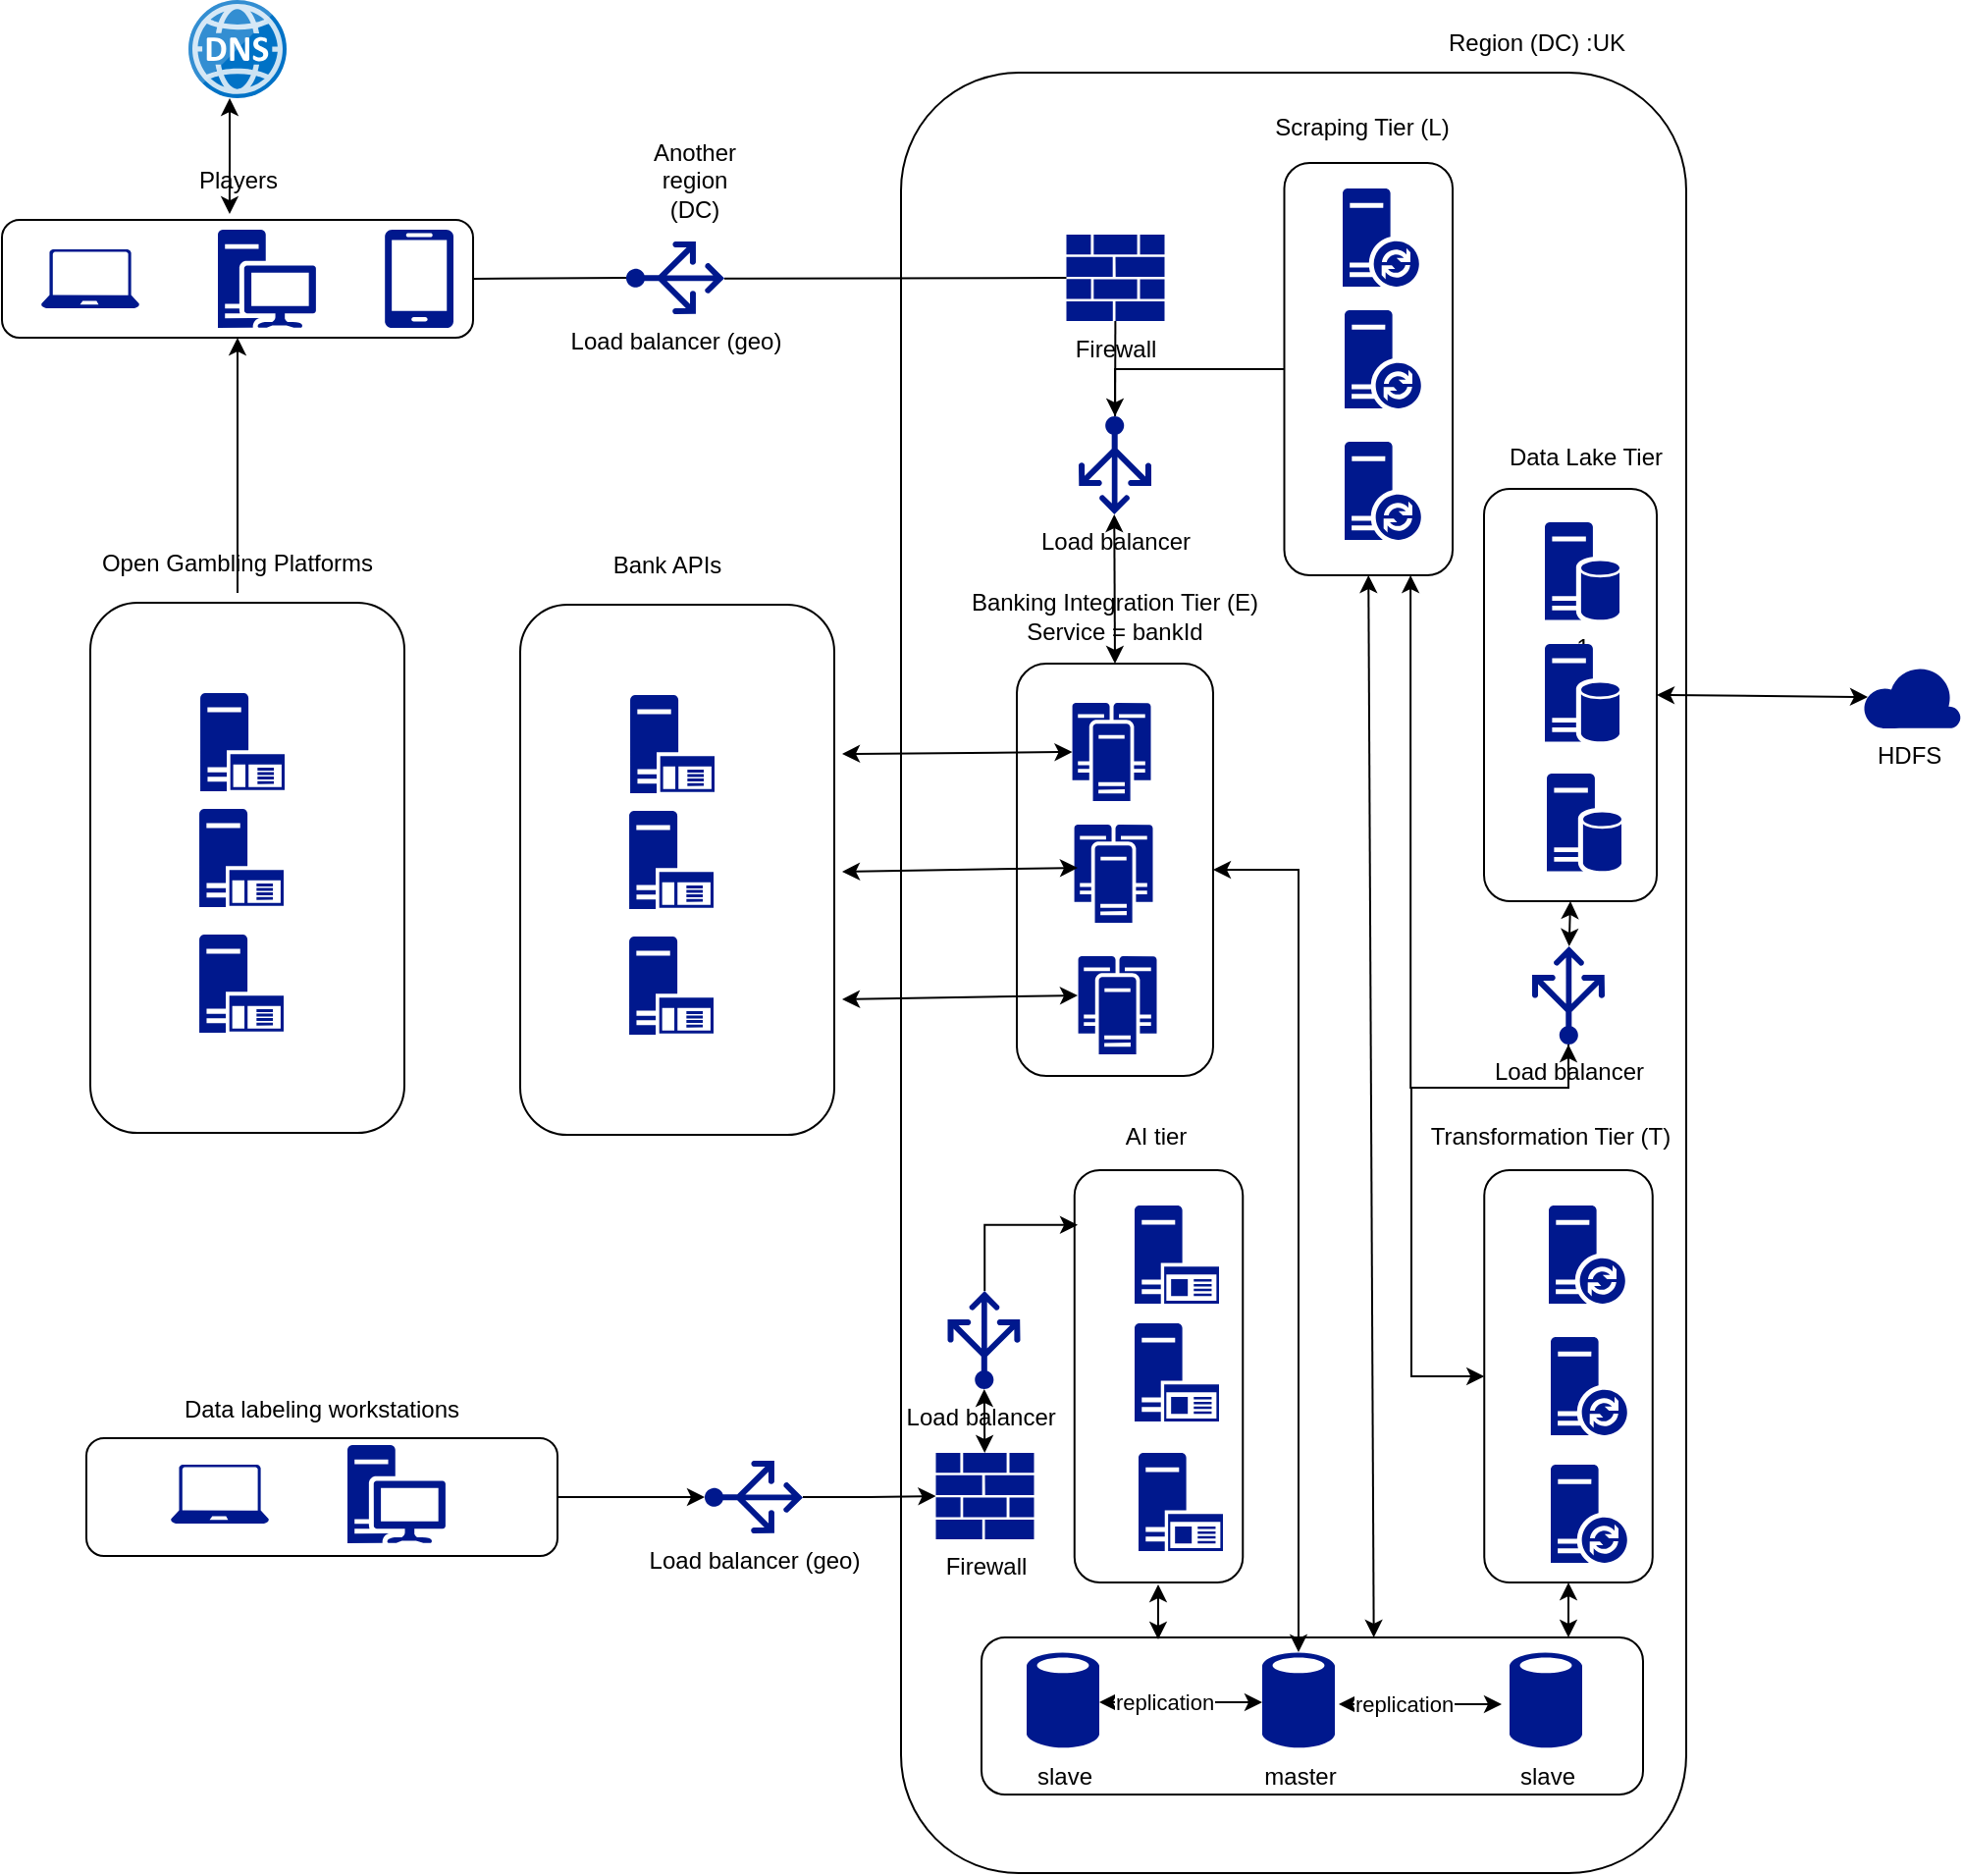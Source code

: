 <mxfile version="24.6.4" type="github">
  <diagram name="Page-1" id="eg-bbg_5IieHK5USMi3r">
    <mxGraphModel dx="1344" dy="779" grid="1" gridSize="10" guides="1" tooltips="1" connect="1" arrows="1" fold="1" page="1" pageScale="1" pageWidth="1100" pageHeight="850" math="0" shadow="0">
      <root>
        <mxCell id="0" />
        <mxCell id="1" parent="0" />
        <mxCell id="L-RoZ5q5uW5B9Pp-oQ9d-12" value="" style="rounded=1;whiteSpace=wrap;html=1;" parent="1" vertex="1">
          <mxGeometry x="510" y="126" width="400" height="917" as="geometry" />
        </mxCell>
        <mxCell id="L-RoZ5q5uW5B9Pp-oQ9d-120" value="" style="rounded=1;whiteSpace=wrap;html=1;" parent="1" vertex="1">
          <mxGeometry x="316" y="397" width="160" height="270" as="geometry" />
        </mxCell>
        <mxCell id="D7g8Gj18OXZDRu-mv0np-2" value="Load balancer (geo)" style="sketch=0;aspect=fixed;pointerEvents=1;shadow=0;dashed=0;html=1;strokeColor=none;labelPosition=center;verticalLabelPosition=bottom;verticalAlign=top;align=center;fillColor=#00188D;shape=mxgraph.azure.load_balancer_generic;direction=north;" vertex="1" parent="1">
          <mxGeometry x="370" y="212" width="50" height="37" as="geometry" />
        </mxCell>
        <mxCell id="D7g8Gj18OXZDRu-mv0np-12" style="edgeStyle=none;rounded=0;orthogonalLoop=1;jettySize=auto;html=1;exitX=1;exitY=0.5;exitDx=0;exitDy=0;entryX=0.5;entryY=0;entryDx=0;entryDy=0;entryPerimeter=0;strokeColor=none;" edge="1" parent="1" target="D7g8Gj18OXZDRu-mv0np-2">
          <mxGeometry relative="1" as="geometry">
            <mxPoint x="205" y="229" as="sourcePoint" />
          </mxGeometry>
        </mxCell>
        <mxCell id="D7g8Gj18OXZDRu-mv0np-13" value="" style="endArrow=none;html=1;rounded=0;exitX=1;exitY=0.5;exitDx=0;exitDy=0;entryX=0.5;entryY=0;entryDx=0;entryDy=0;entryPerimeter=0;" edge="1" parent="1" source="D7g8Gj18OXZDRu-mv0np-49" target="D7g8Gj18OXZDRu-mv0np-2">
          <mxGeometry width="50" height="50" relative="1" as="geometry">
            <mxPoint x="205" y="229" as="sourcePoint" />
            <mxPoint x="570" y="386" as="targetPoint" />
          </mxGeometry>
        </mxCell>
        <mxCell id="D7g8Gj18OXZDRu-mv0np-15" value="Another region (DC)" style="text;html=1;align=center;verticalAlign=middle;whiteSpace=wrap;rounded=0;" vertex="1" parent="1">
          <mxGeometry x="375" y="166" width="60" height="30" as="geometry" />
        </mxCell>
        <mxCell id="D7g8Gj18OXZDRu-mv0np-16" value="Firewall" style="sketch=0;aspect=fixed;pointerEvents=1;shadow=0;dashed=0;html=1;strokeColor=none;labelPosition=center;verticalLabelPosition=bottom;verticalAlign=top;align=center;fillColor=#00188D;shape=mxgraph.mscae.enterprise.firewall" vertex="1" parent="1">
          <mxGeometry x="594.25" y="208.5" width="50" height="44" as="geometry" />
        </mxCell>
        <mxCell id="D7g8Gj18OXZDRu-mv0np-17" value="" style="endArrow=none;html=1;rounded=0;exitX=0.49;exitY=1;exitDx=0;exitDy=0;exitPerimeter=0;entryX=0;entryY=0.5;entryDx=0;entryDy=0;entryPerimeter=0;" edge="1" parent="1" source="D7g8Gj18OXZDRu-mv0np-2" target="D7g8Gj18OXZDRu-mv0np-16">
          <mxGeometry width="50" height="50" relative="1" as="geometry">
            <mxPoint x="520" y="436" as="sourcePoint" />
            <mxPoint x="570" y="386" as="targetPoint" />
          </mxGeometry>
        </mxCell>
        <mxCell id="D7g8Gj18OXZDRu-mv0np-18" value="Region (DC) :UK" style="text;html=1;align=center;verticalAlign=middle;whiteSpace=wrap;rounded=0;" vertex="1" parent="1">
          <mxGeometry x="769" y="96" width="130" height="30" as="geometry" />
        </mxCell>
        <mxCell id="D7g8Gj18OXZDRu-mv0np-20" value="Load balancer" style="sketch=0;aspect=fixed;pointerEvents=1;shadow=0;dashed=0;html=1;strokeColor=none;labelPosition=center;verticalLabelPosition=bottom;verticalAlign=top;align=center;fillColor=#00188D;shape=mxgraph.azure.load_balancer_generic" vertex="1" parent="1">
          <mxGeometry x="600.5" y="301" width="37" height="50" as="geometry" />
        </mxCell>
        <mxCell id="D7g8Gj18OXZDRu-mv0np-22" value="" style="endArrow=none;html=1;rounded=0;" edge="1" parent="1" source="D7g8Gj18OXZDRu-mv0np-20" target="D7g8Gj18OXZDRu-mv0np-16">
          <mxGeometry width="50" height="50" relative="1" as="geometry">
            <mxPoint x="419" y="436" as="sourcePoint" />
            <mxPoint x="469" y="386" as="targetPoint" />
          </mxGeometry>
        </mxCell>
        <mxCell id="D7g8Gj18OXZDRu-mv0np-25" value="" style="sketch=0;aspect=fixed;pointerEvents=1;shadow=0;dashed=0;html=1;strokeColor=none;labelPosition=center;verticalLabelPosition=bottom;verticalAlign=top;align=center;fillColor=#00188D;shape=mxgraph.mscae.enterprise.application_server" vertex="1" parent="1">
          <mxGeometry x="372" y="443" width="43" height="50" as="geometry" />
        </mxCell>
        <mxCell id="D7g8Gj18OXZDRu-mv0np-26" value="" style="sketch=0;aspect=fixed;pointerEvents=1;shadow=0;dashed=0;html=1;strokeColor=none;labelPosition=center;verticalLabelPosition=bottom;verticalAlign=top;align=center;fillColor=#00188D;shape=mxgraph.mscae.enterprise.application_server" vertex="1" parent="1">
          <mxGeometry x="371.5" y="502" width="43" height="50" as="geometry" />
        </mxCell>
        <mxCell id="D7g8Gj18OXZDRu-mv0np-27" value="" style="sketch=0;aspect=fixed;pointerEvents=1;shadow=0;dashed=0;html=1;strokeColor=none;labelPosition=center;verticalLabelPosition=bottom;verticalAlign=top;align=center;fillColor=#00188D;shape=mxgraph.mscae.enterprise.application_server" vertex="1" parent="1">
          <mxGeometry x="371.5" y="566" width="43" height="50" as="geometry" />
        </mxCell>
        <mxCell id="D7g8Gj18OXZDRu-mv0np-29" value="Bank APIs" style="text;html=1;align=center;verticalAlign=middle;whiteSpace=wrap;rounded=0;" vertex="1" parent="1">
          <mxGeometry x="306" y="362" width="170" height="30" as="geometry" />
        </mxCell>
        <mxCell id="D7g8Gj18OXZDRu-mv0np-34" value="" style="rounded=1;whiteSpace=wrap;html=1;" vertex="1" parent="1">
          <mxGeometry x="569" y="427" width="100" height="210" as="geometry" />
        </mxCell>
        <mxCell id="D7g8Gj18OXZDRu-mv0np-38" value="" style="endArrow=classic;html=1;rounded=0;entryX=0.49;entryY=1;entryDx=0;entryDy=0;entryPerimeter=0;exitX=0.5;exitY=0;exitDx=0;exitDy=0;startArrow=classic;startFill=1;endFill=1;" edge="1" parent="1" source="D7g8Gj18OXZDRu-mv0np-34" target="D7g8Gj18OXZDRu-mv0np-20">
          <mxGeometry width="50" height="50" relative="1" as="geometry">
            <mxPoint x="419" y="436" as="sourcePoint" />
            <mxPoint x="469" y="386" as="targetPoint" />
          </mxGeometry>
        </mxCell>
        <mxCell id="D7g8Gj18OXZDRu-mv0np-41" style="edgeStyle=none;rounded=0;orthogonalLoop=1;jettySize=auto;html=1;exitX=0;exitY=0.5;exitDx=0;exitDy=0;exitPerimeter=0;startArrow=classic;startFill=1;" edge="1" parent="1" source="D7g8Gj18OXZDRu-mv0np-43">
          <mxGeometry relative="1" as="geometry">
            <mxPoint x="698.75" y="471.5" as="sourcePoint" />
            <mxPoint x="480" y="473" as="targetPoint" />
          </mxGeometry>
        </mxCell>
        <mxCell id="D7g8Gj18OXZDRu-mv0np-42" value="Banking Integration Tier (E)&lt;br&gt;Service = bankId" style="text;html=1;align=center;verticalAlign=middle;whiteSpace=wrap;rounded=0;" vertex="1" parent="1">
          <mxGeometry x="534.25" y="388" width="170" height="30" as="geometry" />
        </mxCell>
        <mxCell id="D7g8Gj18OXZDRu-mv0np-43" value="" style="sketch=0;aspect=fixed;pointerEvents=1;shadow=0;dashed=0;html=1;strokeColor=none;labelPosition=center;verticalLabelPosition=bottom;verticalAlign=top;align=center;fillColor=#00188D;shape=mxgraph.mscae.enterprise.cluster_server" vertex="1" parent="1">
          <mxGeometry x="597.25" y="447" width="40" height="50" as="geometry" />
        </mxCell>
        <mxCell id="D7g8Gj18OXZDRu-mv0np-44" value="" style="sketch=0;aspect=fixed;pointerEvents=1;shadow=0;dashed=0;html=1;strokeColor=none;labelPosition=center;verticalLabelPosition=bottom;verticalAlign=top;align=center;fillColor=#00188D;shape=mxgraph.mscae.enterprise.cluster_server" vertex="1" parent="1">
          <mxGeometry x="598.25" y="509" width="40" height="50" as="geometry" />
        </mxCell>
        <mxCell id="D7g8Gj18OXZDRu-mv0np-45" value="" style="sketch=0;aspect=fixed;pointerEvents=1;shadow=0;dashed=0;html=1;strokeColor=none;labelPosition=center;verticalLabelPosition=bottom;verticalAlign=top;align=center;fillColor=#00188D;shape=mxgraph.mscae.enterprise.cluster_server" vertex="1" parent="1">
          <mxGeometry x="600.25" y="576" width="40" height="50" as="geometry" />
        </mxCell>
        <mxCell id="D7g8Gj18OXZDRu-mv0np-47" style="edgeStyle=none;rounded=0;orthogonalLoop=1;jettySize=auto;html=1;startArrow=classic;startFill=1;" edge="1" parent="1">
          <mxGeometry relative="1" as="geometry">
            <mxPoint x="600" y="531" as="sourcePoint" />
            <mxPoint x="480" y="533" as="targetPoint" />
          </mxGeometry>
        </mxCell>
        <mxCell id="D7g8Gj18OXZDRu-mv0np-48" style="edgeStyle=none;rounded=0;orthogonalLoop=1;jettySize=auto;html=1;startArrow=classic;startFill=1;" edge="1" parent="1">
          <mxGeometry relative="1" as="geometry">
            <mxPoint x="600" y="596" as="sourcePoint" />
            <mxPoint x="480" y="598" as="targetPoint" />
          </mxGeometry>
        </mxCell>
        <mxCell id="D7g8Gj18OXZDRu-mv0np-49" value="" style="rounded=1;whiteSpace=wrap;html=1;" vertex="1" parent="1">
          <mxGeometry x="52" y="201" width="240" height="60" as="geometry" />
        </mxCell>
        <mxCell id="D7g8Gj18OXZDRu-mv0np-50" value="" style="sketch=0;aspect=fixed;pointerEvents=1;shadow=0;dashed=0;html=1;strokeColor=none;labelPosition=center;verticalLabelPosition=bottom;verticalAlign=top;align=center;fillColor=#00188D;shape=mxgraph.azure.laptop" vertex="1" parent="1">
          <mxGeometry x="72" y="216" width="50" height="30" as="geometry" />
        </mxCell>
        <mxCell id="D7g8Gj18OXZDRu-mv0np-51" value="" style="sketch=0;aspect=fixed;pointerEvents=1;shadow=0;dashed=0;html=1;strokeColor=none;labelPosition=center;verticalLabelPosition=bottom;verticalAlign=top;align=center;fillColor=#00188D;shape=mxgraph.mscae.enterprise.workstation_client" vertex="1" parent="1">
          <mxGeometry x="162" y="206" width="50" height="50" as="geometry" />
        </mxCell>
        <mxCell id="D7g8Gj18OXZDRu-mv0np-52" value="" style="sketch=0;aspect=fixed;pointerEvents=1;shadow=0;dashed=0;html=1;strokeColor=none;labelPosition=center;verticalLabelPosition=bottom;verticalAlign=top;align=center;fillColor=#00188D;shape=mxgraph.azure.mobile" vertex="1" parent="1">
          <mxGeometry x="247" y="206" width="35" height="50" as="geometry" />
        </mxCell>
        <mxCell id="D7g8Gj18OXZDRu-mv0np-53" value="" style="image;sketch=0;aspect=fixed;html=1;points=[];align=center;fontSize=12;image=img/lib/mscae/DNS.svg;" vertex="1" parent="1">
          <mxGeometry x="147" y="89" width="50" height="50" as="geometry" />
        </mxCell>
        <mxCell id="D7g8Gj18OXZDRu-mv0np-55" value="Players" style="text;html=1;align=center;verticalAlign=middle;resizable=0;points=[];autosize=1;strokeColor=none;fillColor=none;" vertex="1" parent="1">
          <mxGeometry x="142" y="166" width="60" height="30" as="geometry" />
        </mxCell>
        <mxCell id="D7g8Gj18OXZDRu-mv0np-60" value="" style="rounded=1;whiteSpace=wrap;html=1;" vertex="1" parent="1">
          <mxGeometry x="551" y="923" width="337" height="80" as="geometry" />
        </mxCell>
        <mxCell id="D7g8Gj18OXZDRu-mv0np-61" value="slave" style="sketch=0;aspect=fixed;pointerEvents=1;shadow=0;dashed=0;html=1;strokeColor=none;labelPosition=center;verticalLabelPosition=bottom;verticalAlign=top;align=center;fillColor=#00188D;shape=mxgraph.mscae.enterprise.database_generic" vertex="1" parent="1">
          <mxGeometry x="574" y="930" width="37" height="50" as="geometry" />
        </mxCell>
        <mxCell id="D7g8Gj18OXZDRu-mv0np-62" value="master" style="sketch=0;aspect=fixed;pointerEvents=1;shadow=0;dashed=0;html=1;strokeColor=none;labelPosition=center;verticalLabelPosition=bottom;verticalAlign=top;align=center;fillColor=#00188D;shape=mxgraph.mscae.enterprise.database_generic" vertex="1" parent="1">
          <mxGeometry x="694" y="930" width="37" height="50" as="geometry" />
        </mxCell>
        <mxCell id="D7g8Gj18OXZDRu-mv0np-63" value="slave" style="sketch=0;aspect=fixed;pointerEvents=1;shadow=0;dashed=0;html=1;strokeColor=none;labelPosition=center;verticalLabelPosition=bottom;verticalAlign=top;align=center;fillColor=#00188D;shape=mxgraph.mscae.enterprise.database_generic" vertex="1" parent="1">
          <mxGeometry x="820" y="930" width="37" height="50" as="geometry" />
        </mxCell>
        <mxCell id="D7g8Gj18OXZDRu-mv0np-64" value="" style="endArrow=classic;startArrow=classic;html=1;rounded=0;exitX=1;exitY=0.5;exitDx=0;exitDy=0;exitPerimeter=0;entryX=0;entryY=0.5;entryDx=0;entryDy=0;entryPerimeter=0;" edge="1" parent="1">
          <mxGeometry width="50" height="50" relative="1" as="geometry">
            <mxPoint x="611" y="956" as="sourcePoint" />
            <mxPoint x="694" y="956" as="targetPoint" />
          </mxGeometry>
        </mxCell>
        <mxCell id="D7g8Gj18OXZDRu-mv0np-65" value="replication" style="edgeLabel;html=1;align=center;verticalAlign=middle;resizable=0;points=[];" vertex="1" connectable="0" parent="D7g8Gj18OXZDRu-mv0np-64">
          <mxGeometry x="-0.206" relative="1" as="geometry">
            <mxPoint as="offset" />
          </mxGeometry>
        </mxCell>
        <mxCell id="D7g8Gj18OXZDRu-mv0np-66" value="" style="endArrow=classic;startArrow=classic;html=1;rounded=0;exitX=1;exitY=0.5;exitDx=0;exitDy=0;exitPerimeter=0;entryX=0;entryY=0.5;entryDx=0;entryDy=0;entryPerimeter=0;" edge="1" parent="1">
          <mxGeometry width="50" height="50" relative="1" as="geometry">
            <mxPoint x="733" y="957" as="sourcePoint" />
            <mxPoint x="816" y="957" as="targetPoint" />
          </mxGeometry>
        </mxCell>
        <mxCell id="D7g8Gj18OXZDRu-mv0np-67" value="replication" style="edgeLabel;html=1;align=center;verticalAlign=middle;resizable=0;points=[];" vertex="1" connectable="0" parent="D7g8Gj18OXZDRu-mv0np-66">
          <mxGeometry x="-0.206" relative="1" as="geometry">
            <mxPoint as="offset" />
          </mxGeometry>
        </mxCell>
        <mxCell id="D7g8Gj18OXZDRu-mv0np-68" style="edgeStyle=orthogonalEdgeStyle;rounded=0;orthogonalLoop=1;jettySize=auto;html=1;exitX=1;exitY=0.5;exitDx=0;exitDy=0;entryX=0.5;entryY=0.01;entryDx=0;entryDy=0;entryPerimeter=0;startArrow=classic;startFill=1;" edge="1" parent="1" source="D7g8Gj18OXZDRu-mv0np-34" target="D7g8Gj18OXZDRu-mv0np-62">
          <mxGeometry relative="1" as="geometry" />
        </mxCell>
        <mxCell id="D7g8Gj18OXZDRu-mv0np-82" style="edgeStyle=none;rounded=0;orthogonalLoop=1;jettySize=auto;html=1;exitX=0.5;exitY=1;exitDx=0;exitDy=0;entryX=0.593;entryY=0;entryDx=0;entryDy=0;entryPerimeter=0;startArrow=classic;startFill=1;" edge="1" parent="1" source="D7g8Gj18OXZDRu-mv0np-71" target="D7g8Gj18OXZDRu-mv0np-60">
          <mxGeometry relative="1" as="geometry">
            <mxPoint x="750.125" y="414" as="sourcePoint" />
            <mxPoint x="750" y="733" as="targetPoint" />
          </mxGeometry>
        </mxCell>
        <mxCell id="D7g8Gj18OXZDRu-mv0np-71" value="" style="rounded=1;whiteSpace=wrap;html=1;" vertex="1" parent="1">
          <mxGeometry x="705.25" y="172" width="85.75" height="210" as="geometry" />
        </mxCell>
        <mxCell id="D7g8Gj18OXZDRu-mv0np-72" value="Scraping Tier (L)" style="text;html=1;align=center;verticalAlign=middle;whiteSpace=wrap;rounded=0;" vertex="1" parent="1">
          <mxGeometry x="660.25" y="139" width="170" height="30" as="geometry" />
        </mxCell>
        <mxCell id="D7g8Gj18OXZDRu-mv0np-73" value="" style="sketch=0;aspect=fixed;pointerEvents=1;shadow=0;dashed=0;html=1;strokeColor=none;labelPosition=center;verticalLabelPosition=bottom;verticalAlign=top;align=center;fillColor=#00188D;shape=mxgraph.mscae.enterprise.database_synchronization" vertex="1" parent="1">
          <mxGeometry x="735" y="185" width="39" height="50" as="geometry" />
        </mxCell>
        <mxCell id="D7g8Gj18OXZDRu-mv0np-74" value="" style="sketch=0;aspect=fixed;pointerEvents=1;shadow=0;dashed=0;html=1;strokeColor=none;labelPosition=center;verticalLabelPosition=bottom;verticalAlign=top;align=center;fillColor=#00188D;shape=mxgraph.mscae.enterprise.database_synchronization" vertex="1" parent="1">
          <mxGeometry x="736" y="247" width="39" height="50" as="geometry" />
        </mxCell>
        <mxCell id="D7g8Gj18OXZDRu-mv0np-75" value="" style="sketch=0;aspect=fixed;pointerEvents=1;shadow=0;dashed=0;html=1;strokeColor=none;labelPosition=center;verticalLabelPosition=bottom;verticalAlign=top;align=center;fillColor=#00188D;shape=mxgraph.mscae.enterprise.database_synchronization" vertex="1" parent="1">
          <mxGeometry x="736" y="314" width="39" height="50" as="geometry" />
        </mxCell>
        <mxCell id="D7g8Gj18OXZDRu-mv0np-76" style="edgeStyle=orthogonalEdgeStyle;rounded=0;orthogonalLoop=1;jettySize=auto;html=1;exitX=0;exitY=0.5;exitDx=0;exitDy=0;entryX=0.5;entryY=0;entryDx=0;entryDy=0;entryPerimeter=0;" edge="1" parent="1" source="D7g8Gj18OXZDRu-mv0np-71" target="D7g8Gj18OXZDRu-mv0np-20">
          <mxGeometry relative="1" as="geometry" />
        </mxCell>
        <mxCell id="D7g8Gj18OXZDRu-mv0np-106" style="edgeStyle=orthogonalEdgeStyle;rounded=0;orthogonalLoop=1;jettySize=auto;html=1;exitX=0.5;exitY=0;exitDx=0;exitDy=0;exitPerimeter=0;entryX=0.75;entryY=1;entryDx=0;entryDy=0;" edge="1" parent="1" source="D7g8Gj18OXZDRu-mv0np-83" target="D7g8Gj18OXZDRu-mv0np-71">
          <mxGeometry relative="1" as="geometry">
            <Array as="points">
              <mxPoint x="850" y="643" />
              <mxPoint x="770" y="643" />
            </Array>
          </mxGeometry>
        </mxCell>
        <mxCell id="D7g8Gj18OXZDRu-mv0np-83" value="Load balancer" style="sketch=0;aspect=fixed;pointerEvents=1;shadow=0;dashed=0;html=1;strokeColor=none;labelPosition=center;verticalLabelPosition=bottom;verticalAlign=top;align=center;fillColor=#00188D;shape=mxgraph.azure.load_balancer_generic;direction=west;" vertex="1" parent="1">
          <mxGeometry x="831.5" y="571" width="37" height="50" as="geometry" />
        </mxCell>
        <mxCell id="D7g8Gj18OXZDRu-mv0np-84" value="" style="rounded=1;whiteSpace=wrap;html=1;" vertex="1" parent="1">
          <mxGeometry x="807" y="338" width="88" height="210" as="geometry" />
        </mxCell>
        <mxCell id="D7g8Gj18OXZDRu-mv0np-87" value="Data Lake Tier" style="text;html=1;align=center;verticalAlign=middle;whiteSpace=wrap;rounded=0;" vertex="1" parent="1">
          <mxGeometry x="774" y="307" width="170" height="30" as="geometry" />
        </mxCell>
        <mxCell id="D7g8Gj18OXZDRu-mv0np-89" value="1" style="sketch=0;aspect=fixed;pointerEvents=1;shadow=0;dashed=0;html=1;strokeColor=none;labelPosition=center;verticalLabelPosition=bottom;verticalAlign=top;align=center;fillColor=#00188D;shape=mxgraph.mscae.enterprise.database_server" vertex="1" parent="1">
          <mxGeometry x="838" y="355" width="38" height="50" as="geometry" />
        </mxCell>
        <mxCell id="D7g8Gj18OXZDRu-mv0np-90" value="" style="sketch=0;aspect=fixed;pointerEvents=1;shadow=0;dashed=0;html=1;strokeColor=none;labelPosition=center;verticalLabelPosition=bottom;verticalAlign=top;align=center;fillColor=#00188D;shape=mxgraph.mscae.enterprise.database_server" vertex="1" parent="1">
          <mxGeometry x="838" y="417" width="38" height="50" as="geometry" />
        </mxCell>
        <mxCell id="D7g8Gj18OXZDRu-mv0np-91" value="" style="sketch=0;aspect=fixed;pointerEvents=1;shadow=0;dashed=0;html=1;strokeColor=none;labelPosition=center;verticalLabelPosition=bottom;verticalAlign=top;align=center;fillColor=#00188D;shape=mxgraph.mscae.enterprise.database_server" vertex="1" parent="1">
          <mxGeometry x="839" y="483" width="38" height="50" as="geometry" />
        </mxCell>
        <mxCell id="D7g8Gj18OXZDRu-mv0np-95" style="edgeStyle=none;rounded=0;orthogonalLoop=1;jettySize=auto;html=1;entryX=1;entryY=0.5;entryDx=0;entryDy=0;exitX=0.05;exitY=0.5;exitDx=0;exitDy=0;exitPerimeter=0;startArrow=classic;startFill=1;" edge="1" parent="1" source="D7g8Gj18OXZDRu-mv0np-92" target="D7g8Gj18OXZDRu-mv0np-84">
          <mxGeometry relative="1" as="geometry" />
        </mxCell>
        <mxCell id="D7g8Gj18OXZDRu-mv0np-92" value="HDFS&amp;nbsp;" style="sketch=0;aspect=fixed;pointerEvents=1;shadow=0;dashed=0;html=1;strokeColor=none;labelPosition=center;verticalLabelPosition=bottom;verticalAlign=top;align=center;fillColor=#00188D;shape=mxgraph.azure.cloud" vertex="1" parent="1">
          <mxGeometry x="1000" y="428" width="50" height="32" as="geometry" />
        </mxCell>
        <mxCell id="D7g8Gj18OXZDRu-mv0np-97" value="" style="rounded=1;whiteSpace=wrap;html=1;" vertex="1" parent="1">
          <mxGeometry x="807.13" y="685" width="85.75" height="210" as="geometry" />
        </mxCell>
        <mxCell id="D7g8Gj18OXZDRu-mv0np-98" value="Transformation Tier (T)" style="text;html=1;align=center;verticalAlign=middle;whiteSpace=wrap;rounded=0;" vertex="1" parent="1">
          <mxGeometry x="755.51" y="653" width="170" height="30" as="geometry" />
        </mxCell>
        <mxCell id="D7g8Gj18OXZDRu-mv0np-99" value="" style="endArrow=classic;startArrow=classic;html=1;rounded=0;entryX=0.42;entryY=1;entryDx=0;entryDy=0;entryPerimeter=0;exitX=0.433;exitY=1.067;exitDx=0;exitDy=0;exitPerimeter=0;" edge="1" parent="1" source="D7g8Gj18OXZDRu-mv0np-55" target="D7g8Gj18OXZDRu-mv0np-53">
          <mxGeometry width="50" height="50" relative="1" as="geometry">
            <mxPoint x="550" y="483" as="sourcePoint" />
            <mxPoint x="600" y="433" as="targetPoint" />
          </mxGeometry>
        </mxCell>
        <mxCell id="D7g8Gj18OXZDRu-mv0np-100" value="" style="rounded=1;whiteSpace=wrap;html=1;" vertex="1" parent="1">
          <mxGeometry x="598.38" y="685" width="85.75" height="210" as="geometry" />
        </mxCell>
        <mxCell id="D7g8Gj18OXZDRu-mv0np-101" value="" style="sketch=0;aspect=fixed;pointerEvents=1;shadow=0;dashed=0;html=1;strokeColor=none;labelPosition=center;verticalLabelPosition=bottom;verticalAlign=top;align=center;fillColor=#00188D;shape=mxgraph.mscae.enterprise.database_synchronization" vertex="1" parent="1">
          <mxGeometry x="840" y="703" width="39" height="50" as="geometry" />
        </mxCell>
        <mxCell id="D7g8Gj18OXZDRu-mv0np-103" value="" style="sketch=0;aspect=fixed;pointerEvents=1;shadow=0;dashed=0;html=1;strokeColor=none;labelPosition=center;verticalLabelPosition=bottom;verticalAlign=top;align=center;fillColor=#00188D;shape=mxgraph.mscae.enterprise.database_synchronization" vertex="1" parent="1">
          <mxGeometry x="841" y="770" width="39" height="50" as="geometry" />
        </mxCell>
        <mxCell id="D7g8Gj18OXZDRu-mv0np-104" value="" style="sketch=0;aspect=fixed;pointerEvents=1;shadow=0;dashed=0;html=1;strokeColor=none;labelPosition=center;verticalLabelPosition=bottom;verticalAlign=top;align=center;fillColor=#00188D;shape=mxgraph.mscae.enterprise.database_synchronization" vertex="1" parent="1">
          <mxGeometry x="841" y="835" width="39" height="50" as="geometry" />
        </mxCell>
        <mxCell id="D7g8Gj18OXZDRu-mv0np-107" value="" style="rounded=1;whiteSpace=wrap;html=1;" vertex="1" parent="1">
          <mxGeometry x="97" y="396" width="160" height="270" as="geometry" />
        </mxCell>
        <mxCell id="D7g8Gj18OXZDRu-mv0np-108" value="" style="sketch=0;aspect=fixed;pointerEvents=1;shadow=0;dashed=0;html=1;strokeColor=none;labelPosition=center;verticalLabelPosition=bottom;verticalAlign=top;align=center;fillColor=#00188D;shape=mxgraph.mscae.enterprise.application_server" vertex="1" parent="1">
          <mxGeometry x="153" y="442" width="43" height="50" as="geometry" />
        </mxCell>
        <mxCell id="D7g8Gj18OXZDRu-mv0np-109" value="" style="sketch=0;aspect=fixed;pointerEvents=1;shadow=0;dashed=0;html=1;strokeColor=none;labelPosition=center;verticalLabelPosition=bottom;verticalAlign=top;align=center;fillColor=#00188D;shape=mxgraph.mscae.enterprise.application_server" vertex="1" parent="1">
          <mxGeometry x="152.5" y="501" width="43" height="50" as="geometry" />
        </mxCell>
        <mxCell id="D7g8Gj18OXZDRu-mv0np-110" value="" style="sketch=0;aspect=fixed;pointerEvents=1;shadow=0;dashed=0;html=1;strokeColor=none;labelPosition=center;verticalLabelPosition=bottom;verticalAlign=top;align=center;fillColor=#00188D;shape=mxgraph.mscae.enterprise.application_server" vertex="1" parent="1">
          <mxGeometry x="152.5" y="565" width="43" height="50" as="geometry" />
        </mxCell>
        <mxCell id="D7g8Gj18OXZDRu-mv0np-112" style="edgeStyle=none;rounded=0;orthogonalLoop=1;jettySize=auto;html=1;exitX=0.5;exitY=1;exitDx=0;exitDy=0;entryX=0.5;entryY=1;entryDx=0;entryDy=0;" edge="1" parent="1" source="D7g8Gj18OXZDRu-mv0np-111" target="D7g8Gj18OXZDRu-mv0np-49">
          <mxGeometry relative="1" as="geometry" />
        </mxCell>
        <mxCell id="D7g8Gj18OXZDRu-mv0np-111" value="Open Gambling Platforms" style="text;html=1;align=center;verticalAlign=middle;whiteSpace=wrap;rounded=0;" vertex="1" parent="1">
          <mxGeometry x="87" y="361" width="170" height="30" as="geometry" />
        </mxCell>
        <mxCell id="D7g8Gj18OXZDRu-mv0np-113" style="edgeStyle=orthogonalEdgeStyle;rounded=0;orthogonalLoop=1;jettySize=auto;html=1;exitX=0;exitY=0.5;exitDx=0;exitDy=0;entryX=0.5;entryY=0;entryDx=0;entryDy=0;entryPerimeter=0;startArrow=classic;startFill=1;" edge="1" parent="1" source="D7g8Gj18OXZDRu-mv0np-97" target="D7g8Gj18OXZDRu-mv0np-83">
          <mxGeometry relative="1" as="geometry">
            <Array as="points">
              <mxPoint x="770" y="790" />
              <mxPoint x="770" y="643" />
              <mxPoint x="850" y="643" />
            </Array>
          </mxGeometry>
        </mxCell>
        <mxCell id="D7g8Gj18OXZDRu-mv0np-114" value="" style="endArrow=classic;startArrow=classic;html=1;rounded=0;entryX=0.49;entryY=1;entryDx=0;entryDy=0;entryPerimeter=0;exitX=0.5;exitY=1;exitDx=0;exitDy=0;" edge="1" parent="1" source="D7g8Gj18OXZDRu-mv0np-84" target="D7g8Gj18OXZDRu-mv0np-83">
          <mxGeometry width="50" height="50" relative="1" as="geometry">
            <mxPoint x="680" y="713" as="sourcePoint" />
            <mxPoint x="730" y="663" as="targetPoint" />
          </mxGeometry>
        </mxCell>
        <mxCell id="D7g8Gj18OXZDRu-mv0np-116" value="" style="sketch=0;aspect=fixed;pointerEvents=1;shadow=0;dashed=0;html=1;strokeColor=none;labelPosition=center;verticalLabelPosition=bottom;verticalAlign=top;align=center;fillColor=#00188D;shape=mxgraph.mscae.enterprise.application_server2" vertex="1" parent="1">
          <mxGeometry x="629" y="703" width="43" height="50" as="geometry" />
        </mxCell>
        <mxCell id="D7g8Gj18OXZDRu-mv0np-117" value="" style="sketch=0;aspect=fixed;pointerEvents=1;shadow=0;dashed=0;html=1;strokeColor=none;labelPosition=center;verticalLabelPosition=bottom;verticalAlign=top;align=center;fillColor=#00188D;shape=mxgraph.mscae.enterprise.application_server2" vertex="1" parent="1">
          <mxGeometry x="629" y="763" width="43" height="50" as="geometry" />
        </mxCell>
        <mxCell id="D7g8Gj18OXZDRu-mv0np-118" value="" style="sketch=0;aspect=fixed;pointerEvents=1;shadow=0;dashed=0;html=1;strokeColor=none;labelPosition=center;verticalLabelPosition=bottom;verticalAlign=top;align=center;fillColor=#00188D;shape=mxgraph.mscae.enterprise.application_server2" vertex="1" parent="1">
          <mxGeometry x="631" y="829" width="43" height="50" as="geometry" />
        </mxCell>
        <mxCell id="D7g8Gj18OXZDRu-mv0np-119" value="AI tier" style="text;html=1;align=center;verticalAlign=middle;whiteSpace=wrap;rounded=0;" vertex="1" parent="1">
          <mxGeometry x="554.51" y="653" width="170" height="30" as="geometry" />
        </mxCell>
        <mxCell id="D7g8Gj18OXZDRu-mv0np-120" value="" style="endArrow=classic;html=1;rounded=0;entryX=0.5;entryY=1;entryDx=0;entryDy=0;startArrow=classic;startFill=1;endFill=1;" edge="1" parent="1" target="D7g8Gj18OXZDRu-mv0np-97">
          <mxGeometry width="50" height="50" relative="1" as="geometry">
            <mxPoint x="850" y="923" as="sourcePoint" />
            <mxPoint x="750" y="723" as="targetPoint" />
          </mxGeometry>
        </mxCell>
        <mxCell id="D7g8Gj18OXZDRu-mv0np-121" value="" style="endArrow=classic;html=1;rounded=0;entryX=0.5;entryY=1;entryDx=0;entryDy=0;startArrow=classic;startFill=1;endFill=1;" edge="1" parent="1">
          <mxGeometry width="50" height="50" relative="1" as="geometry">
            <mxPoint x="641" y="924" as="sourcePoint" />
            <mxPoint x="641" y="896" as="targetPoint" />
          </mxGeometry>
        </mxCell>
        <mxCell id="D7g8Gj18OXZDRu-mv0np-123" value="Load balancer (geo)" style="sketch=0;aspect=fixed;pointerEvents=1;shadow=0;dashed=0;html=1;strokeColor=none;labelPosition=center;verticalLabelPosition=bottom;verticalAlign=top;align=center;fillColor=#00188D;shape=mxgraph.azure.load_balancer_generic;direction=north;" vertex="1" parent="1">
          <mxGeometry x="410" y="833" width="50" height="37" as="geometry" />
        </mxCell>
        <mxCell id="D7g8Gj18OXZDRu-mv0np-125" value="" style="rounded=1;whiteSpace=wrap;html=1;" vertex="1" parent="1">
          <mxGeometry x="95" y="821.5" width="240" height="60" as="geometry" />
        </mxCell>
        <mxCell id="D7g8Gj18OXZDRu-mv0np-126" value="Firewall" style="sketch=0;aspect=fixed;pointerEvents=1;shadow=0;dashed=0;html=1;strokeColor=none;labelPosition=center;verticalLabelPosition=bottom;verticalAlign=top;align=center;fillColor=#00188D;shape=mxgraph.mscae.enterprise.firewall" vertex="1" parent="1">
          <mxGeometry x="527.75" y="829" width="50" height="44" as="geometry" />
        </mxCell>
        <mxCell id="D7g8Gj18OXZDRu-mv0np-128" value="" style="edgeStyle=none;rounded=0;orthogonalLoop=1;jettySize=auto;html=1;startArrow=classic;startFill=1;" edge="1" parent="1" source="D7g8Gj18OXZDRu-mv0np-127" target="D7g8Gj18OXZDRu-mv0np-126">
          <mxGeometry relative="1" as="geometry" />
        </mxCell>
        <mxCell id="D7g8Gj18OXZDRu-mv0np-127" value="Load balancer&amp;nbsp;" style="sketch=0;aspect=fixed;pointerEvents=1;shadow=0;dashed=0;html=1;strokeColor=none;labelPosition=center;verticalLabelPosition=bottom;verticalAlign=top;align=center;fillColor=#00188D;shape=mxgraph.azure.load_balancer_generic;direction=west;" vertex="1" parent="1">
          <mxGeometry x="533.75" y="746.5" width="37" height="50" as="geometry" />
        </mxCell>
        <mxCell id="D7g8Gj18OXZDRu-mv0np-129" style="edgeStyle=orthogonalEdgeStyle;rounded=0;orthogonalLoop=1;jettySize=auto;html=1;exitX=0.49;exitY=1;exitDx=0;exitDy=0;exitPerimeter=0;entryX=0.019;entryY=0.133;entryDx=0;entryDy=0;entryPerimeter=0;" edge="1" parent="1" source="D7g8Gj18OXZDRu-mv0np-127" target="D7g8Gj18OXZDRu-mv0np-100">
          <mxGeometry relative="1" as="geometry">
            <Array as="points">
              <mxPoint x="553" y="713" />
            </Array>
          </mxGeometry>
        </mxCell>
        <mxCell id="D7g8Gj18OXZDRu-mv0np-130" value="" style="sketch=0;aspect=fixed;pointerEvents=1;shadow=0;dashed=0;html=1;strokeColor=none;labelPosition=center;verticalLabelPosition=bottom;verticalAlign=top;align=center;fillColor=#00188D;shape=mxgraph.azure.laptop" vertex="1" parent="1">
          <mxGeometry x="138" y="835" width="50" height="30" as="geometry" />
        </mxCell>
        <mxCell id="D7g8Gj18OXZDRu-mv0np-131" value="" style="sketch=0;aspect=fixed;pointerEvents=1;shadow=0;dashed=0;html=1;strokeColor=none;labelPosition=center;verticalLabelPosition=bottom;verticalAlign=top;align=center;fillColor=#00188D;shape=mxgraph.mscae.enterprise.workstation_client" vertex="1" parent="1">
          <mxGeometry x="228" y="825" width="50" height="50" as="geometry" />
        </mxCell>
        <mxCell id="D7g8Gj18OXZDRu-mv0np-132" style="edgeStyle=orthogonalEdgeStyle;rounded=0;orthogonalLoop=1;jettySize=auto;html=1;exitX=1;exitY=0.5;exitDx=0;exitDy=0;entryX=0.5;entryY=0;entryDx=0;entryDy=0;entryPerimeter=0;" edge="1" parent="1" source="D7g8Gj18OXZDRu-mv0np-125" target="D7g8Gj18OXZDRu-mv0np-123">
          <mxGeometry relative="1" as="geometry" />
        </mxCell>
        <mxCell id="D7g8Gj18OXZDRu-mv0np-133" style="edgeStyle=orthogonalEdgeStyle;rounded=0;orthogonalLoop=1;jettySize=auto;html=1;entryX=0;entryY=0.5;entryDx=0;entryDy=0;entryPerimeter=0;" edge="1" parent="1" source="D7g8Gj18OXZDRu-mv0np-123" target="D7g8Gj18OXZDRu-mv0np-126">
          <mxGeometry relative="1" as="geometry" />
        </mxCell>
        <mxCell id="D7g8Gj18OXZDRu-mv0np-134" value="Data labeling workstations" style="text;html=1;align=center;verticalAlign=middle;whiteSpace=wrap;rounded=0;" vertex="1" parent="1">
          <mxGeometry x="110" y="792" width="210" height="30" as="geometry" />
        </mxCell>
      </root>
    </mxGraphModel>
  </diagram>
</mxfile>
